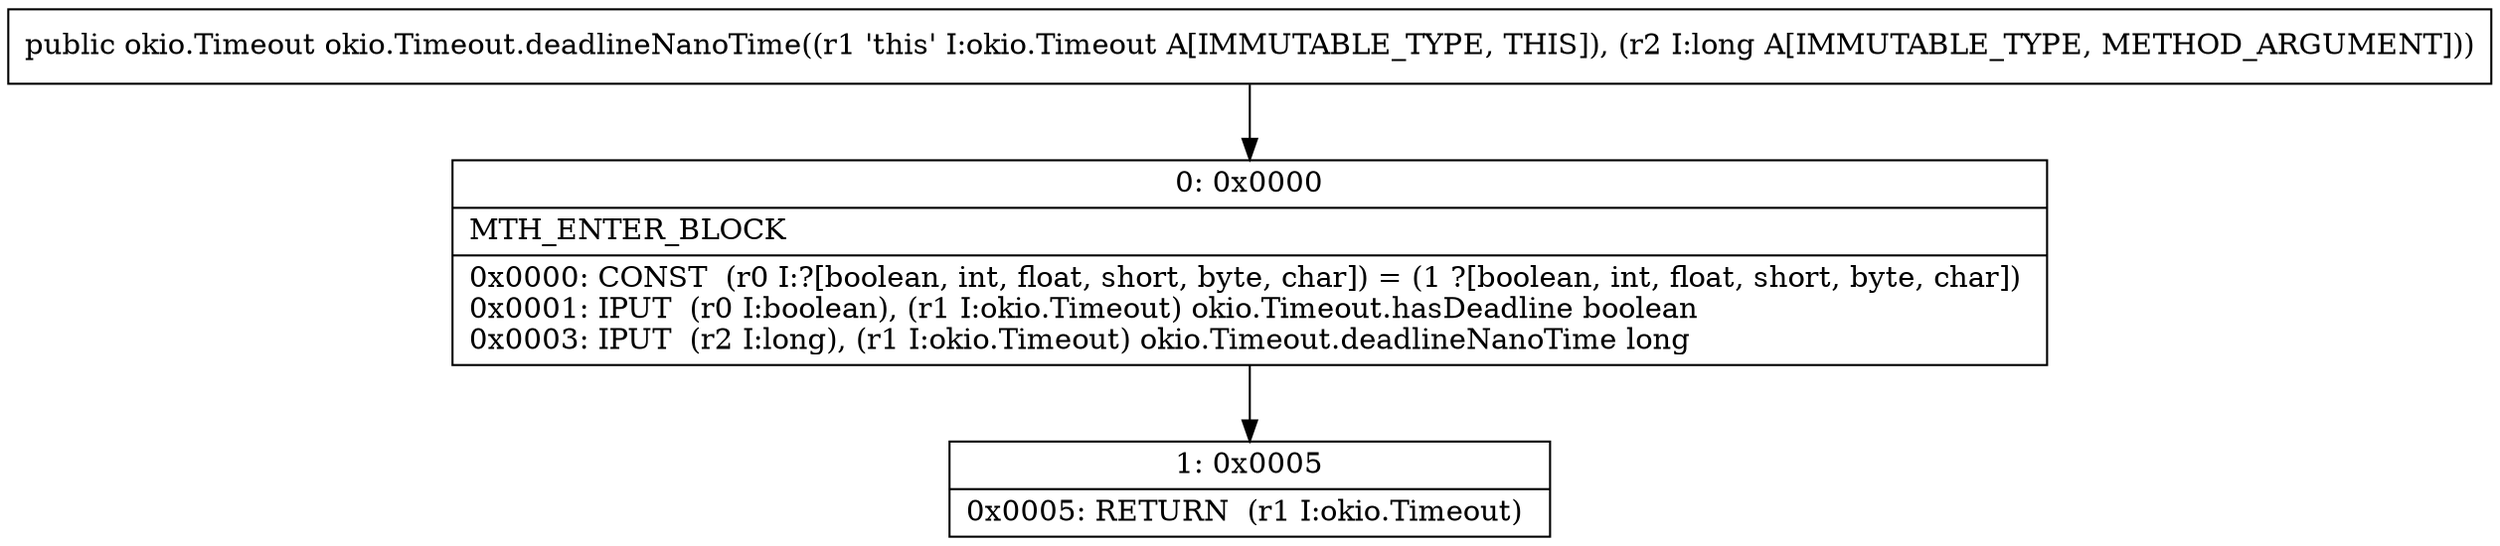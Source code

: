 digraph "CFG forokio.Timeout.deadlineNanoTime(J)Lokio\/Timeout;" {
Node_0 [shape=record,label="{0\:\ 0x0000|MTH_ENTER_BLOCK\l|0x0000: CONST  (r0 I:?[boolean, int, float, short, byte, char]) = (1 ?[boolean, int, float, short, byte, char]) \l0x0001: IPUT  (r0 I:boolean), (r1 I:okio.Timeout) okio.Timeout.hasDeadline boolean \l0x0003: IPUT  (r2 I:long), (r1 I:okio.Timeout) okio.Timeout.deadlineNanoTime long \l}"];
Node_1 [shape=record,label="{1\:\ 0x0005|0x0005: RETURN  (r1 I:okio.Timeout) \l}"];
MethodNode[shape=record,label="{public okio.Timeout okio.Timeout.deadlineNanoTime((r1 'this' I:okio.Timeout A[IMMUTABLE_TYPE, THIS]), (r2 I:long A[IMMUTABLE_TYPE, METHOD_ARGUMENT])) }"];
MethodNode -> Node_0;
Node_0 -> Node_1;
}

